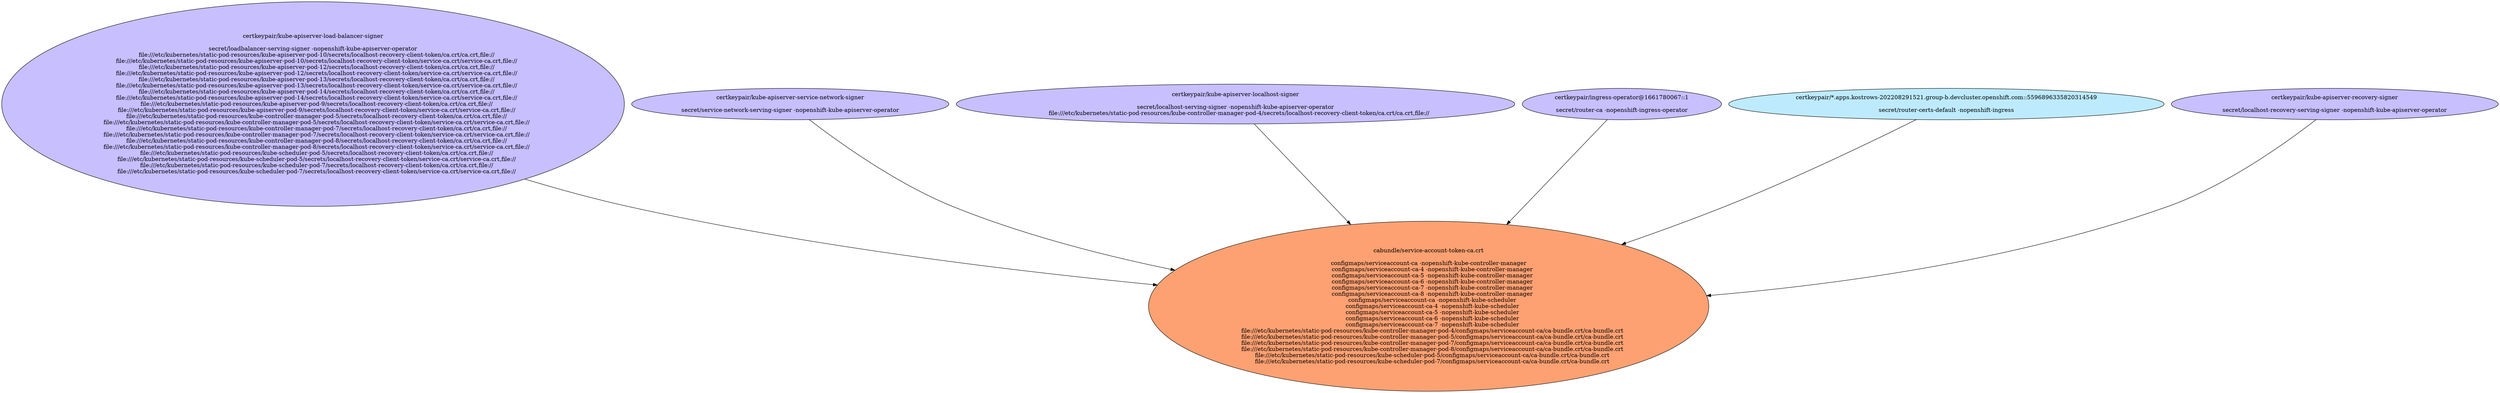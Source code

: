 digraph "Local Certificate" {
  // Node definitions.
  0 [
    label="certkeypair/kube-apiserver-load-balancer-signer\n\nsecret/loadbalancer-serving-signer -nopenshift-kube-apiserver-operator\n    file:///etc/kubernetes/static-pod-resources/kube-apiserver-pod-10/secrets/localhost-recovery-client-token/ca.crt/ca.crt,file://\n    file:///etc/kubernetes/static-pod-resources/kube-apiserver-pod-10/secrets/localhost-recovery-client-token/service-ca.crt/service-ca.crt,file://\n    file:///etc/kubernetes/static-pod-resources/kube-apiserver-pod-12/secrets/localhost-recovery-client-token/ca.crt/ca.crt,file://\n    file:///etc/kubernetes/static-pod-resources/kube-apiserver-pod-12/secrets/localhost-recovery-client-token/service-ca.crt/service-ca.crt,file://\n    file:///etc/kubernetes/static-pod-resources/kube-apiserver-pod-13/secrets/localhost-recovery-client-token/ca.crt/ca.crt,file://\n    file:///etc/kubernetes/static-pod-resources/kube-apiserver-pod-13/secrets/localhost-recovery-client-token/service-ca.crt/service-ca.crt,file://\n    file:///etc/kubernetes/static-pod-resources/kube-apiserver-pod-14/secrets/localhost-recovery-client-token/ca.crt/ca.crt,file://\n    file:///etc/kubernetes/static-pod-resources/kube-apiserver-pod-14/secrets/localhost-recovery-client-token/service-ca.crt/service-ca.crt,file://\n    file:///etc/kubernetes/static-pod-resources/kube-apiserver-pod-9/secrets/localhost-recovery-client-token/ca.crt/ca.crt,file://\n    file:///etc/kubernetes/static-pod-resources/kube-apiserver-pod-9/secrets/localhost-recovery-client-token/service-ca.crt/service-ca.crt,file://\n    file:///etc/kubernetes/static-pod-resources/kube-controller-manager-pod-5/secrets/localhost-recovery-client-token/ca.crt/ca.crt,file://\n    file:///etc/kubernetes/static-pod-resources/kube-controller-manager-pod-5/secrets/localhost-recovery-client-token/service-ca.crt/service-ca.crt,file://\n    file:///etc/kubernetes/static-pod-resources/kube-controller-manager-pod-7/secrets/localhost-recovery-client-token/ca.crt/ca.crt,file://\n    file:///etc/kubernetes/static-pod-resources/kube-controller-manager-pod-7/secrets/localhost-recovery-client-token/service-ca.crt/service-ca.crt,file://\n    file:///etc/kubernetes/static-pod-resources/kube-controller-manager-pod-8/secrets/localhost-recovery-client-token/ca.crt/ca.crt,file://\n    file:///etc/kubernetes/static-pod-resources/kube-controller-manager-pod-8/secrets/localhost-recovery-client-token/service-ca.crt/service-ca.crt,file://\n    file:///etc/kubernetes/static-pod-resources/kube-scheduler-pod-5/secrets/localhost-recovery-client-token/ca.crt/ca.crt,file://\n    file:///etc/kubernetes/static-pod-resources/kube-scheduler-pod-5/secrets/localhost-recovery-client-token/service-ca.crt/service-ca.crt,file://\n    file:///etc/kubernetes/static-pod-resources/kube-scheduler-pod-7/secrets/localhost-recovery-client-token/ca.crt/ca.crt,file://\n    file:///etc/kubernetes/static-pod-resources/kube-scheduler-pod-7/secrets/localhost-recovery-client-token/service-ca.crt/service-ca.crt,file://\n"
    style=filled
    fillcolor="#c7bfff"
  ];
  1 [
    label="certkeypair/kube-apiserver-service-network-signer\n\nsecret/service-network-serving-signer -nopenshift-kube-apiserver-operator\n"
    style=filled
    fillcolor="#c7bfff"
  ];
  3 [
    label="certkeypair/kube-apiserver-localhost-signer\n\nsecret/localhost-serving-signer -nopenshift-kube-apiserver-operator\n    file:///etc/kubernetes/static-pod-resources/kube-controller-manager-pod-4/secrets/localhost-recovery-client-token/ca.crt/ca.crt,file://\n"
    style=filled
    fillcolor="#c7bfff"
  ];
  5 [
    label="certkeypair/ingress-operator@1661780067::1\n\nsecret/router-ca -nopenshift-ingress-operator\n"
    style=filled
    fillcolor="#c7bfff"
  ];
  6 [
    label="certkeypair/*.apps.kostrows-202208291521.group-b.devcluster.openshift.com::5596896335820314549\n\nsecret/router-certs-default -nopenshift-ingress\n"
    style=filled
    fillcolor="#bdebfd"
  ];
  7 [
    label="certkeypair/kube-apiserver-recovery-signer\n\nsecret/localhost-recovery-serving-signer -nopenshift-kube-apiserver-operator\n"
    style=filled
    fillcolor="#c7bfff"
  ];
  11 [
    label="cabundle/service-account-token-ca.crt\n\nconfigmaps/serviceaccount-ca -nopenshift-kube-controller-manager\n    configmaps/serviceaccount-ca-4 -nopenshift-kube-controller-manager\n    configmaps/serviceaccount-ca-5 -nopenshift-kube-controller-manager\n    configmaps/serviceaccount-ca-6 -nopenshift-kube-controller-manager\n    configmaps/serviceaccount-ca-7 -nopenshift-kube-controller-manager\n    configmaps/serviceaccount-ca-8 -nopenshift-kube-controller-manager\n    configmaps/serviceaccount-ca -nopenshift-kube-scheduler\n    configmaps/serviceaccount-ca-4 -nopenshift-kube-scheduler\n    configmaps/serviceaccount-ca-5 -nopenshift-kube-scheduler\n    configmaps/serviceaccount-ca-6 -nopenshift-kube-scheduler\n    configmaps/serviceaccount-ca-7 -nopenshift-kube-scheduler\n    file:///etc/kubernetes/static-pod-resources/kube-controller-manager-pod-4/configmaps/serviceaccount-ca/ca-bundle.crt/ca-bundle.crt\n    file:///etc/kubernetes/static-pod-resources/kube-controller-manager-pod-5/configmaps/serviceaccount-ca/ca-bundle.crt/ca-bundle.crt\n    file:///etc/kubernetes/static-pod-resources/kube-controller-manager-pod-7/configmaps/serviceaccount-ca/ca-bundle.crt/ca-bundle.crt\n    file:///etc/kubernetes/static-pod-resources/kube-controller-manager-pod-8/configmaps/serviceaccount-ca/ca-bundle.crt/ca-bundle.crt\n    file:///etc/kubernetes/static-pod-resources/kube-scheduler-pod-5/configmaps/serviceaccount-ca/ca-bundle.crt/ca-bundle.crt\n    file:///etc/kubernetes/static-pod-resources/kube-scheduler-pod-7/configmaps/serviceaccount-ca/ca-bundle.crt/ca-bundle.crt\n"
    style=filled
    fillcolor="#fda172"
  ];

  // Edge definitions.
  0 -> 11;
  1 -> 11;
  3 -> 11;
  5 -> 11;
  6 -> 11;
  7 -> 11;
}